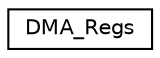 digraph "Graphical Class Hierarchy"
{
 // LATEX_PDF_SIZE
  edge [fontname="Helvetica",fontsize="10",labelfontname="Helvetica",labelfontsize="10"];
  node [fontname="Helvetica",fontsize="10",shape=record];
  rankdir="LR";
  Node0 [label="DMA_Regs",height=0.2,width=0.4,color="black", fillcolor="white", style="filled",URL="$structDMA__Regs.html",tooltip=" "];
}
